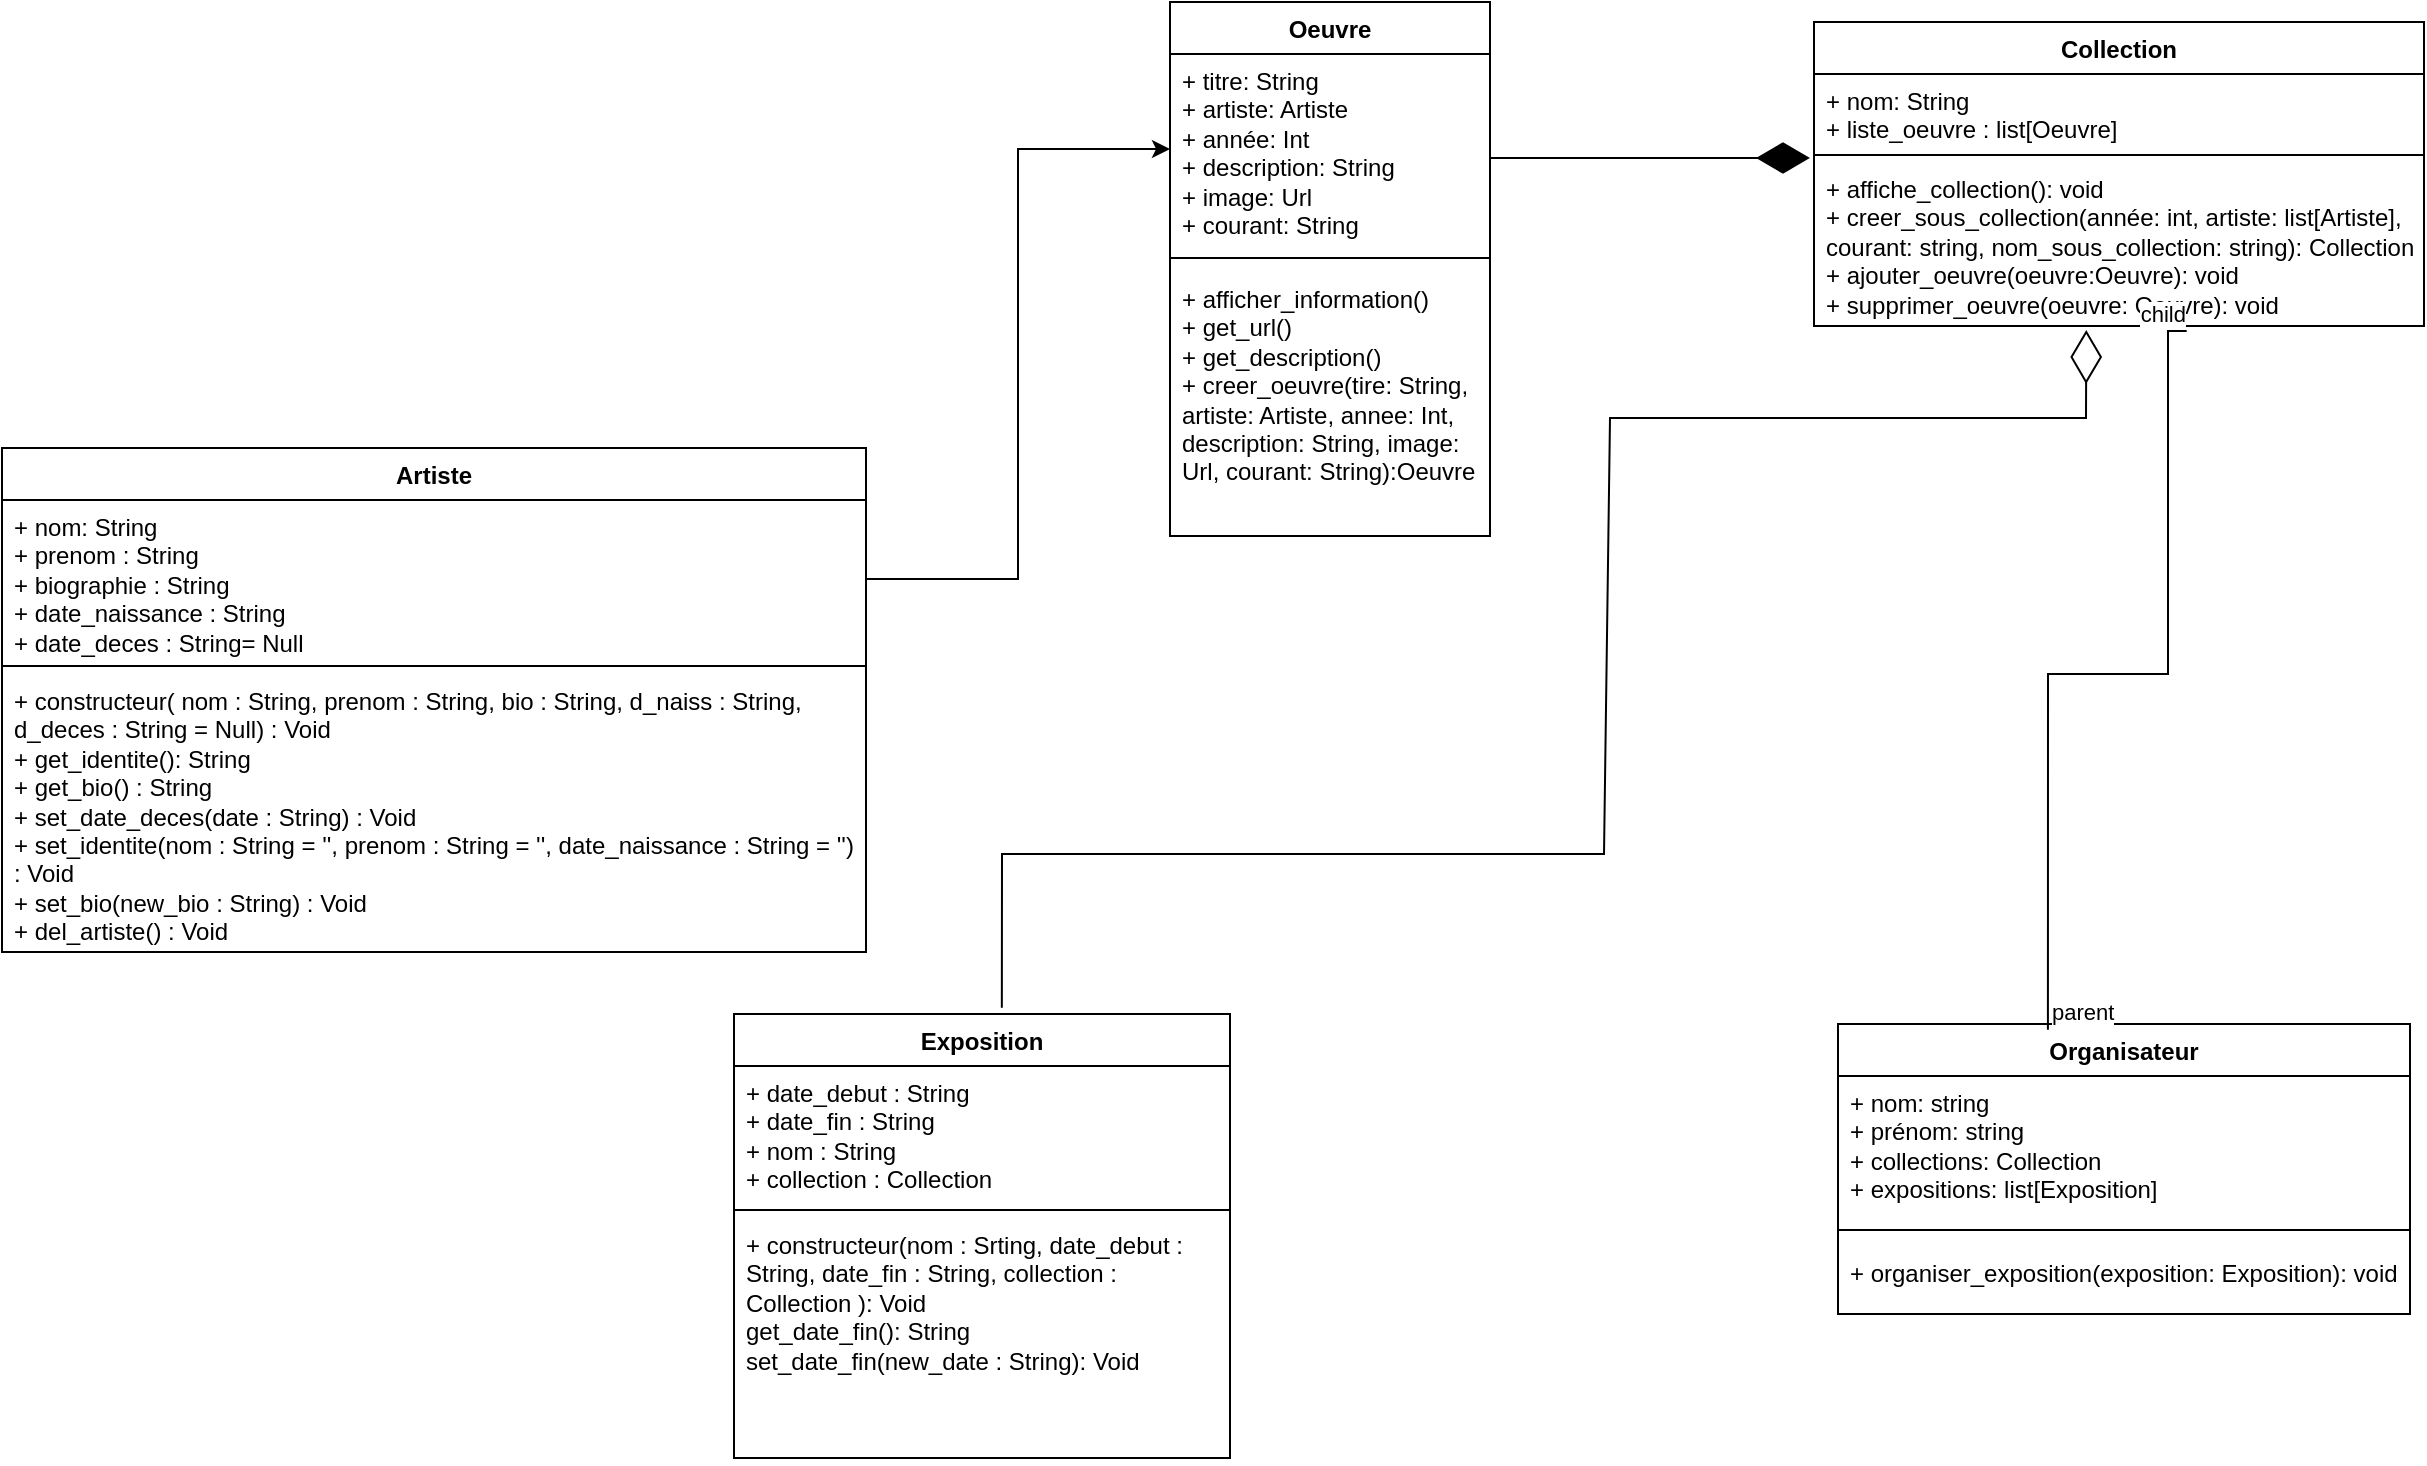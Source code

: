 <mxfile version="24.8.2">
  <diagram id="C5RBs43oDa-KdzZeNtuy" name="Page-1">
    <mxGraphModel dx="2487" dy="908" grid="0" gridSize="10" guides="1" tooltips="1" connect="1" arrows="1" fold="1" page="0" pageScale="1" pageWidth="827" pageHeight="1169" math="0" shadow="0">
      <root>
        <mxCell id="WIyWlLk6GJQsqaUBKTNV-0" />
        <mxCell id="WIyWlLk6GJQsqaUBKTNV-1" parent="WIyWlLk6GJQsqaUBKTNV-0" />
        <mxCell id="evRFQ8Dqrcnhtjwd-w8t-0" value="Oeuvre" style="swimlane;fontStyle=1;align=center;verticalAlign=top;childLayout=stackLayout;horizontal=1;startSize=26;horizontalStack=0;resizeParent=1;resizeParentMax=0;resizeLast=0;collapsible=1;marginBottom=0;whiteSpace=wrap;html=1;" parent="WIyWlLk6GJQsqaUBKTNV-1" vertex="1">
          <mxGeometry x="141" y="24" width="160" height="267" as="geometry" />
        </mxCell>
        <mxCell id="evRFQ8Dqrcnhtjwd-w8t-1" value="&lt;span style=&quot;text-wrap-mode: nowrap;&quot;&gt;+ titre: String&lt;/span&gt;&lt;br style=&quot;padding: 0px; margin: 0px; text-wrap-mode: nowrap;&quot;&gt;&lt;span style=&quot;text-wrap-mode: nowrap;&quot;&gt;+ artiste: Artiste&lt;/span&gt;&lt;br style=&quot;padding: 0px; margin: 0px; text-wrap-mode: nowrap;&quot;&gt;&lt;span style=&quot;text-wrap-mode: nowrap;&quot;&gt;+ année: Int&lt;/span&gt;&lt;br style=&quot;padding: 0px; margin: 0px; text-wrap-mode: nowrap;&quot;&gt;&lt;span style=&quot;text-wrap-mode: nowrap;&quot;&gt;+ description: String&lt;/span&gt;&lt;br style=&quot;padding: 0px; margin: 0px; text-wrap-mode: nowrap;&quot;&gt;&lt;span style=&quot;text-wrap-mode: nowrap;&quot;&gt;+ image: Url&lt;/span&gt;&lt;div&gt;&lt;span style=&quot;text-wrap-mode: nowrap;&quot;&gt;+ courant: String&lt;/span&gt;&lt;/div&gt;&lt;div&gt;&lt;span style=&quot;text-wrap-mode: nowrap;&quot;&gt;&lt;br&gt;&lt;/span&gt;&lt;/div&gt;" style="text;strokeColor=none;fillColor=none;align=left;verticalAlign=top;spacingLeft=4;spacingRight=4;overflow=hidden;rotatable=0;points=[[0,0.5],[1,0.5]];portConstraint=eastwest;whiteSpace=wrap;html=1;" parent="evRFQ8Dqrcnhtjwd-w8t-0" vertex="1">
          <mxGeometry y="26" width="160" height="95" as="geometry" />
        </mxCell>
        <mxCell id="evRFQ8Dqrcnhtjwd-w8t-2" value="" style="line;strokeWidth=1;fillColor=none;align=left;verticalAlign=middle;spacingTop=-1;spacingLeft=3;spacingRight=3;rotatable=0;labelPosition=right;points=[];portConstraint=eastwest;strokeColor=inherit;" parent="evRFQ8Dqrcnhtjwd-w8t-0" vertex="1">
          <mxGeometry y="121" width="160" height="14" as="geometry" />
        </mxCell>
        <mxCell id="evRFQ8Dqrcnhtjwd-w8t-3" value="+ afficher_information()&lt;div&gt;+ get_url()&lt;/div&gt;&lt;div&gt;+&amp;nbsp;&lt;span style=&quot;background-color: initial;&quot;&gt;get_description()&lt;/span&gt;&lt;/div&gt;&lt;div&gt;&lt;span style=&quot;background-color: initial;&quot;&gt;+ creer_oeuvre(tire: String, artiste: Artiste, annee: Int, description: String, image: Url, courant: String):Oeuvre&lt;/span&gt;&lt;/div&gt;" style="text;strokeColor=none;fillColor=none;align=left;verticalAlign=top;spacingLeft=4;spacingRight=4;overflow=hidden;rotatable=0;points=[[0,0.5],[1,0.5]];portConstraint=eastwest;whiteSpace=wrap;html=1;" parent="evRFQ8Dqrcnhtjwd-w8t-0" vertex="1">
          <mxGeometry y="135" width="160" height="132" as="geometry" />
        </mxCell>
        <mxCell id="I2Vo8YAyR-l4Du6Dh9Zq-0" value="Artiste" style="swimlane;fontStyle=1;align=center;verticalAlign=top;childLayout=stackLayout;horizontal=1;startSize=26;horizontalStack=0;resizeParent=1;resizeParentMax=0;resizeLast=0;collapsible=1;marginBottom=0;whiteSpace=wrap;html=1;" parent="WIyWlLk6GJQsqaUBKTNV-1" vertex="1">
          <mxGeometry x="-443" y="247" width="432" height="252" as="geometry" />
        </mxCell>
        <mxCell id="I2Vo8YAyR-l4Du6Dh9Zq-1" value="&lt;div&gt;+ nom: String&lt;/div&gt;&lt;div&gt;+ prenom : String&lt;/div&gt;&lt;div&gt;+ biographie : String&lt;/div&gt;&lt;div&gt;+ date_naissance : String&lt;/div&gt;&lt;div&gt;+ date_deces : String= Null&lt;br&gt;&lt;/div&gt;&lt;div&gt;&lt;br&gt;&lt;/div&gt;" style="text;strokeColor=none;fillColor=none;align=left;verticalAlign=top;spacingLeft=4;spacingRight=4;overflow=hidden;rotatable=0;points=[[0,0.5],[1,0.5]];portConstraint=eastwest;whiteSpace=wrap;html=1;" parent="I2Vo8YAyR-l4Du6Dh9Zq-0" vertex="1">
          <mxGeometry y="26" width="432" height="79" as="geometry" />
        </mxCell>
        <mxCell id="I2Vo8YAyR-l4Du6Dh9Zq-2" value="" style="line;strokeWidth=1;fillColor=none;align=left;verticalAlign=middle;spacingTop=-1;spacingLeft=3;spacingRight=3;rotatable=0;labelPosition=right;points=[];portConstraint=eastwest;strokeColor=inherit;" parent="I2Vo8YAyR-l4Du6Dh9Zq-0" vertex="1">
          <mxGeometry y="105" width="432" height="8" as="geometry" />
        </mxCell>
        <mxCell id="I2Vo8YAyR-l4Du6Dh9Zq-3" value="&lt;div&gt;+ constructeur( nom : String, prenom : String, bio : String, d_naiss : String, d_deces : String = Null) : Void&lt;br&gt;&lt;/div&gt;&lt;div&gt;+ get_identite(): String&lt;/div&gt;&lt;div&gt;+ get_bio() : String&lt;/div&gt;&lt;div&gt;+ set_date_deces(date : String) : Void&lt;/div&gt;&lt;div&gt;+ set_identite(nom : String = &#39;&#39;, prenom : String = &#39;&#39;, date_naissance : String = &#39;&#39;) : Void&lt;/div&gt;&lt;div&gt;+ set_bio(new_bio : String) : Void&lt;/div&gt;&lt;div&gt;+ del_artiste() : Void&lt;br&gt;&lt;/div&gt;&lt;div&gt;&amp;nbsp;&lt;br&gt;&lt;/div&gt;" style="text;strokeColor=none;fillColor=none;align=left;verticalAlign=top;spacingLeft=4;spacingRight=4;overflow=hidden;rotatable=0;points=[[0,0.5],[1,0.5]];portConstraint=eastwest;whiteSpace=wrap;html=1;" parent="I2Vo8YAyR-l4Du6Dh9Zq-0" vertex="1">
          <mxGeometry y="113" width="432" height="139" as="geometry" />
        </mxCell>
        <mxCell id="evRFQ8Dqrcnhtjwd-w8t-5" value="Collection" style="swimlane;fontStyle=1;align=center;verticalAlign=top;childLayout=stackLayout;horizontal=1;startSize=26;horizontalStack=0;resizeParent=1;resizeParentMax=0;resizeLast=0;collapsible=1;marginBottom=0;whiteSpace=wrap;html=1;" parent="WIyWlLk6GJQsqaUBKTNV-1" vertex="1">
          <mxGeometry x="463" y="34" width="305" height="152" as="geometry" />
        </mxCell>
        <mxCell id="evRFQ8Dqrcnhtjwd-w8t-6" value="+ nom: String&lt;div&gt;&lt;div&gt;+ liste_oeuvre : list[Oeuvre]&lt;/div&gt;&lt;/div&gt;" style="text;strokeColor=none;fillColor=none;align=left;verticalAlign=top;spacingLeft=4;spacingRight=4;overflow=hidden;rotatable=0;points=[[0,0.5],[1,0.5]];portConstraint=eastwest;whiteSpace=wrap;html=1;" parent="evRFQ8Dqrcnhtjwd-w8t-5" vertex="1">
          <mxGeometry y="26" width="305" height="37" as="geometry" />
        </mxCell>
        <mxCell id="evRFQ8Dqrcnhtjwd-w8t-7" value="" style="line;strokeWidth=1;fillColor=none;align=left;verticalAlign=middle;spacingTop=-1;spacingLeft=3;spacingRight=3;rotatable=0;labelPosition=right;points=[];portConstraint=eastwest;strokeColor=inherit;" parent="evRFQ8Dqrcnhtjwd-w8t-5" vertex="1">
          <mxGeometry y="63" width="305" height="7" as="geometry" />
        </mxCell>
        <mxCell id="evRFQ8Dqrcnhtjwd-w8t-8" value="+ affiche_collection(): void&lt;div&gt;+ creer_sous_collection(année: int, artiste: list[Artiste], courant: string, nom_sous_collection: string): Collection&lt;/div&gt;&lt;div&gt;+ ajouter_oeuvre(oeuvre:Oeuvre): void&lt;/div&gt;&lt;div&gt;+ supprimer_oeuvre(oeuvre: Oeuvre): void&lt;/div&gt;" style="text;strokeColor=none;fillColor=none;align=left;verticalAlign=top;spacingLeft=4;spacingRight=4;overflow=hidden;rotatable=0;points=[[0,0.5],[1,0.5]];portConstraint=eastwest;whiteSpace=wrap;html=1;" parent="evRFQ8Dqrcnhtjwd-w8t-5" vertex="1">
          <mxGeometry y="70" width="305" height="82" as="geometry" />
        </mxCell>
        <mxCell id="evRFQ8Dqrcnhtjwd-w8t-9" value="" style="endArrow=diamondThin;endFill=1;endSize=24;html=1;rounded=0;" parent="WIyWlLk6GJQsqaUBKTNV-1" edge="1">
          <mxGeometry width="160" relative="1" as="geometry">
            <mxPoint x="301" y="102" as="sourcePoint" />
            <mxPoint x="461" y="102" as="targetPoint" />
          </mxGeometry>
        </mxCell>
        <mxCell id="I2Vo8YAyR-l4Du6Dh9Zq-4" value="Exposition" style="swimlane;fontStyle=1;align=center;verticalAlign=top;childLayout=stackLayout;horizontal=1;startSize=26;horizontalStack=0;resizeParent=1;resizeParentMax=0;resizeLast=0;collapsible=1;marginBottom=0;whiteSpace=wrap;html=1;" parent="WIyWlLk6GJQsqaUBKTNV-1" vertex="1">
          <mxGeometry x="-77" y="530" width="248" height="222" as="geometry" />
        </mxCell>
        <mxCell id="I2Vo8YAyR-l4Du6Dh9Zq-5" value="&lt;div&gt;+ date_debut : String&lt;/div&gt;&lt;div&gt;+ date_fin : String&lt;/div&gt;&lt;div&gt;+ nom : String&lt;/div&gt;&lt;div&gt;+ collection : Collection&lt;br&gt;&lt;/div&gt;" style="text;strokeColor=none;fillColor=none;align=left;verticalAlign=top;spacingLeft=4;spacingRight=4;overflow=hidden;rotatable=0;points=[[0,0.5],[1,0.5]];portConstraint=eastwest;whiteSpace=wrap;html=1;" parent="I2Vo8YAyR-l4Du6Dh9Zq-4" vertex="1">
          <mxGeometry y="26" width="248" height="68" as="geometry" />
        </mxCell>
        <mxCell id="I2Vo8YAyR-l4Du6Dh9Zq-6" value="" style="line;strokeWidth=1;fillColor=none;align=left;verticalAlign=middle;spacingTop=-1;spacingLeft=3;spacingRight=3;rotatable=0;labelPosition=right;points=[];portConstraint=eastwest;strokeColor=inherit;" parent="I2Vo8YAyR-l4Du6Dh9Zq-4" vertex="1">
          <mxGeometry y="94" width="248" height="8" as="geometry" />
        </mxCell>
        <mxCell id="I2Vo8YAyR-l4Du6Dh9Zq-7" value="&lt;div&gt;+ constructeur(nom : Srting, date_debut : String, date_fin : String, collection : Collection ): Void&lt;/div&gt;&lt;div&gt;get_date_fin(): String&lt;/div&gt;&lt;div&gt;set_date_fin(new_date : String): Void&lt;br&gt;&lt;/div&gt;&lt;div&gt;&lt;br&gt;&lt;/div&gt;&lt;div&gt;&lt;br&gt;&lt;/div&gt;" style="text;strokeColor=none;fillColor=none;align=left;verticalAlign=top;spacingLeft=4;spacingRight=4;overflow=hidden;rotatable=0;points=[[0,0.5],[1,0.5]];portConstraint=eastwest;whiteSpace=wrap;html=1;" parent="I2Vo8YAyR-l4Du6Dh9Zq-4" vertex="1">
          <mxGeometry y="102" width="248" height="120" as="geometry" />
        </mxCell>
        <mxCell id="oPv2lNs6lQToN5GE80Rn-0" value="Organisateur" style="swimlane;fontStyle=1;align=center;verticalAlign=top;childLayout=stackLayout;horizontal=1;startSize=26;horizontalStack=0;resizeParent=1;resizeParentMax=0;resizeLast=0;collapsible=1;marginBottom=0;whiteSpace=wrap;html=1;" parent="WIyWlLk6GJQsqaUBKTNV-1" vertex="1">
          <mxGeometry x="475" y="535" width="286" height="145" as="geometry" />
        </mxCell>
        <mxCell id="oPv2lNs6lQToN5GE80Rn-1" value="+ nom: string&lt;div&gt;+ prénom: string&lt;/div&gt;&lt;div&gt;+ collections: Collection&lt;/div&gt;&lt;div&gt;+ expositions: list[Exposition]&lt;/div&gt;" style="text;strokeColor=none;fillColor=none;align=left;verticalAlign=top;spacingLeft=4;spacingRight=4;overflow=hidden;rotatable=0;points=[[0,0.5],[1,0.5]];portConstraint=eastwest;whiteSpace=wrap;html=1;" parent="oPv2lNs6lQToN5GE80Rn-0" vertex="1">
          <mxGeometry y="26" width="286" height="69" as="geometry" />
        </mxCell>
        <mxCell id="oPv2lNs6lQToN5GE80Rn-2" value="" style="line;strokeWidth=1;fillColor=none;align=left;verticalAlign=middle;spacingTop=-1;spacingLeft=3;spacingRight=3;rotatable=0;labelPosition=right;points=[];portConstraint=eastwest;strokeColor=inherit;" parent="oPv2lNs6lQToN5GE80Rn-0" vertex="1">
          <mxGeometry y="95" width="286" height="16" as="geometry" />
        </mxCell>
        <mxCell id="oPv2lNs6lQToN5GE80Rn-3" value="+ organiser_exposition(exposition: Exposition): void" style="text;strokeColor=none;fillColor=none;align=left;verticalAlign=top;spacingLeft=4;spacingRight=4;overflow=hidden;rotatable=0;points=[[0,0.5],[1,0.5]];portConstraint=eastwest;whiteSpace=wrap;html=1;" parent="oPv2lNs6lQToN5GE80Rn-0" vertex="1">
          <mxGeometry y="111" width="286" height="34" as="geometry" />
        </mxCell>
        <mxCell id="I2Vo8YAyR-l4Du6Dh9Zq-8" value="" style="endArrow=diamondThin;endFill=0;endSize=24;html=1;rounded=0;exitX=0.54;exitY=-0.014;exitDx=0;exitDy=0;entryX=0.489;entryY=0.988;entryDx=0;entryDy=0;entryPerimeter=0;exitPerimeter=0;" parent="WIyWlLk6GJQsqaUBKTNV-1" source="I2Vo8YAyR-l4Du6Dh9Zq-4" edge="1">
          <mxGeometry width="160" relative="1" as="geometry">
            <mxPoint x="240" y="537.98" as="sourcePoint" />
            <mxPoint x="599.145" y="187.996" as="targetPoint" />
            <Array as="points">
              <mxPoint x="57" y="450" />
              <mxPoint x="358" y="450" />
              <mxPoint x="361" y="232" />
              <mxPoint x="599" y="232" />
            </Array>
          </mxGeometry>
        </mxCell>
        <mxCell id="F8SHtybh7W9j-nXOx--l-0" value="" style="endArrow=none;html=1;edgeStyle=orthogonalEdgeStyle;rounded=0;entryX=0.611;entryY=1.03;entryDx=0;entryDy=0;entryPerimeter=0;exitX=0.367;exitY=0.02;exitDx=0;exitDy=0;exitPerimeter=0;" edge="1" parent="WIyWlLk6GJQsqaUBKTNV-1" source="oPv2lNs6lQToN5GE80Rn-0" target="evRFQ8Dqrcnhtjwd-w8t-8">
          <mxGeometry relative="1" as="geometry">
            <mxPoint x="328" y="421" as="sourcePoint" />
            <mxPoint x="488" y="421" as="targetPoint" />
            <Array as="points">
              <mxPoint x="580" y="360" />
              <mxPoint x="640" y="360" />
              <mxPoint x="640" y="188" />
            </Array>
          </mxGeometry>
        </mxCell>
        <mxCell id="F8SHtybh7W9j-nXOx--l-1" value="parent" style="edgeLabel;resizable=0;html=1;align=left;verticalAlign=bottom;" connectable="0" vertex="1" parent="F8SHtybh7W9j-nXOx--l-0">
          <mxGeometry x="-1" relative="1" as="geometry" />
        </mxCell>
        <mxCell id="F8SHtybh7W9j-nXOx--l-2" value="child" style="edgeLabel;resizable=0;html=1;align=right;verticalAlign=bottom;" connectable="0" vertex="1" parent="F8SHtybh7W9j-nXOx--l-0">
          <mxGeometry x="1" relative="1" as="geometry" />
        </mxCell>
        <mxCell id="F8SHtybh7W9j-nXOx--l-5" style="edgeStyle=orthogonalEdgeStyle;rounded=0;orthogonalLoop=1;jettySize=auto;html=1;exitX=1;exitY=0.5;exitDx=0;exitDy=0;entryX=0;entryY=0.5;entryDx=0;entryDy=0;" edge="1" parent="WIyWlLk6GJQsqaUBKTNV-1" source="I2Vo8YAyR-l4Du6Dh9Zq-1" target="evRFQ8Dqrcnhtjwd-w8t-1">
          <mxGeometry relative="1" as="geometry" />
        </mxCell>
      </root>
    </mxGraphModel>
  </diagram>
</mxfile>
